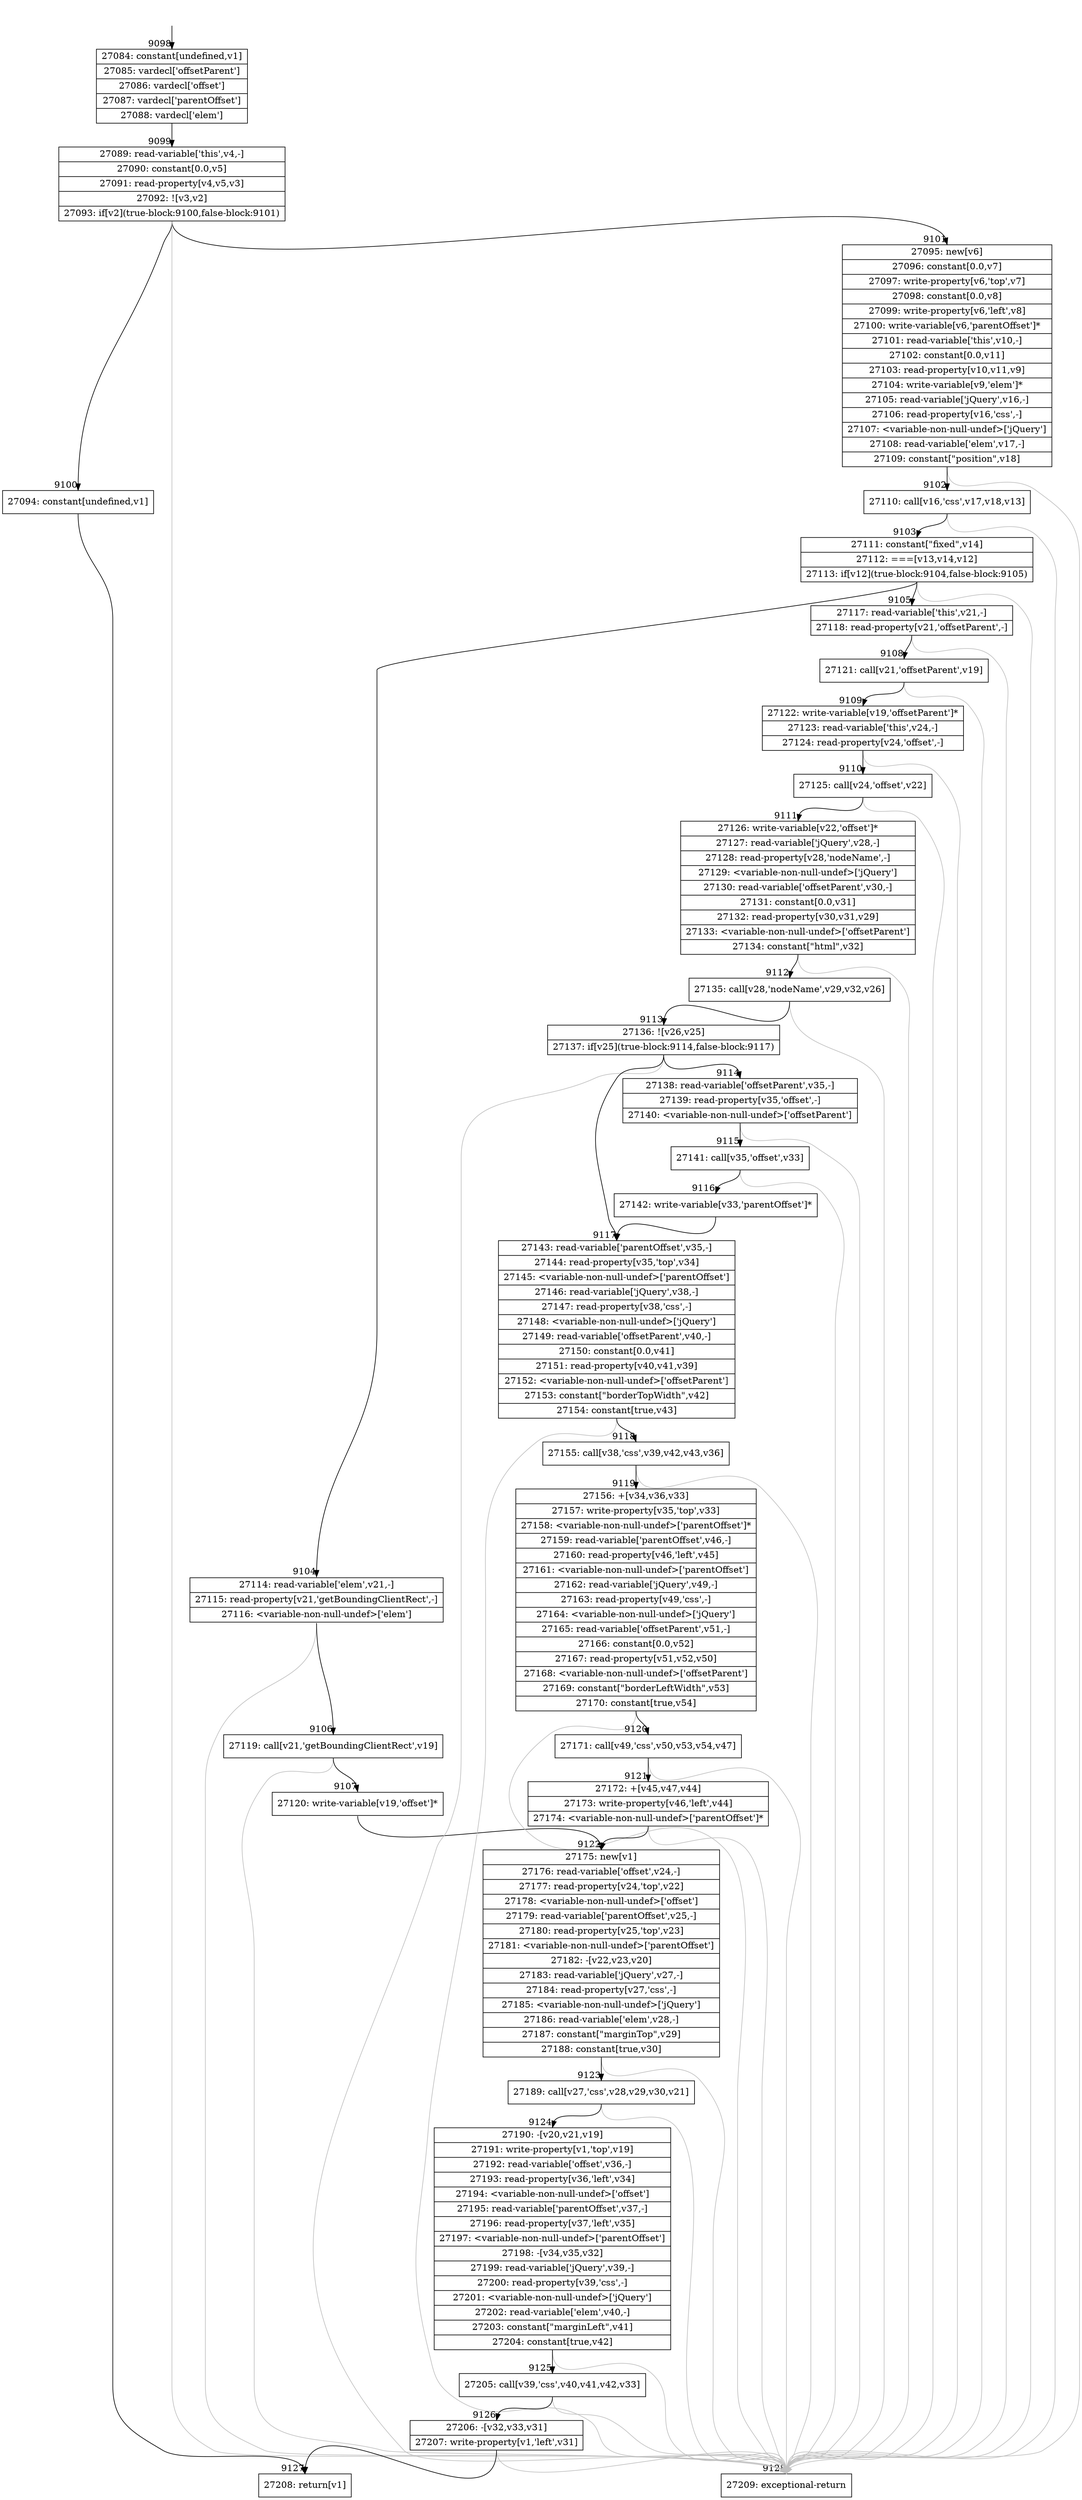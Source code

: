 digraph {
rankdir="TD"
BB_entry567[shape=none,label=""];
BB_entry567 -> BB9098 [tailport=s, headport=n, headlabel="    9098"]
BB9098 [shape=record label="{27084: constant[undefined,v1]|27085: vardecl['offsetParent']|27086: vardecl['offset']|27087: vardecl['parentOffset']|27088: vardecl['elem']}" ] 
BB9098 -> BB9099 [tailport=s, headport=n, headlabel="      9099"]
BB9099 [shape=record label="{27089: read-variable['this',v4,-]|27090: constant[0.0,v5]|27091: read-property[v4,v5,v3]|27092: ![v3,v2]|27093: if[v2](true-block:9100,false-block:9101)}" ] 
BB9099 -> BB9100 [tailport=s, headport=n, headlabel="      9100"]
BB9099 -> BB9101 [tailport=s, headport=n, headlabel="      9101"]
BB9099 -> BB9128 [tailport=s, headport=n, color=gray, headlabel="      9128"]
BB9100 [shape=record label="{27094: constant[undefined,v1]}" ] 
BB9100 -> BB9127 [tailport=s, headport=n, headlabel="      9127"]
BB9101 [shape=record label="{27095: new[v6]|27096: constant[0.0,v7]|27097: write-property[v6,'top',v7]|27098: constant[0.0,v8]|27099: write-property[v6,'left',v8]|27100: write-variable[v6,'parentOffset']*|27101: read-variable['this',v10,-]|27102: constant[0.0,v11]|27103: read-property[v10,v11,v9]|27104: write-variable[v9,'elem']*|27105: read-variable['jQuery',v16,-]|27106: read-property[v16,'css',-]|27107: \<variable-non-null-undef\>['jQuery']|27108: read-variable['elem',v17,-]|27109: constant[\"position\",v18]}" ] 
BB9101 -> BB9102 [tailport=s, headport=n, headlabel="      9102"]
BB9101 -> BB9128 [tailport=s, headport=n, color=gray]
BB9102 [shape=record label="{27110: call[v16,'css',v17,v18,v13]}" ] 
BB9102 -> BB9103 [tailport=s, headport=n, headlabel="      9103"]
BB9102 -> BB9128 [tailport=s, headport=n, color=gray]
BB9103 [shape=record label="{27111: constant[\"fixed\",v14]|27112: ===[v13,v14,v12]|27113: if[v12](true-block:9104,false-block:9105)}" ] 
BB9103 -> BB9104 [tailport=s, headport=n, headlabel="      9104"]
BB9103 -> BB9105 [tailport=s, headport=n, headlabel="      9105"]
BB9103 -> BB9128 [tailport=s, headport=n, color=gray]
BB9104 [shape=record label="{27114: read-variable['elem',v21,-]|27115: read-property[v21,'getBoundingClientRect',-]|27116: \<variable-non-null-undef\>['elem']}" ] 
BB9104 -> BB9106 [tailport=s, headport=n, headlabel="      9106"]
BB9104 -> BB9128 [tailport=s, headport=n, color=gray]
BB9105 [shape=record label="{27117: read-variable['this',v21,-]|27118: read-property[v21,'offsetParent',-]}" ] 
BB9105 -> BB9108 [tailport=s, headport=n, headlabel="      9108"]
BB9105 -> BB9128 [tailport=s, headport=n, color=gray]
BB9106 [shape=record label="{27119: call[v21,'getBoundingClientRect',v19]}" ] 
BB9106 -> BB9107 [tailport=s, headport=n, headlabel="      9107"]
BB9106 -> BB9128 [tailport=s, headport=n, color=gray]
BB9107 [shape=record label="{27120: write-variable[v19,'offset']*}" ] 
BB9107 -> BB9122 [tailport=s, headport=n, headlabel="      9122"]
BB9108 [shape=record label="{27121: call[v21,'offsetParent',v19]}" ] 
BB9108 -> BB9109 [tailport=s, headport=n, headlabel="      9109"]
BB9108 -> BB9128 [tailport=s, headport=n, color=gray]
BB9109 [shape=record label="{27122: write-variable[v19,'offsetParent']*|27123: read-variable['this',v24,-]|27124: read-property[v24,'offset',-]}" ] 
BB9109 -> BB9110 [tailport=s, headport=n, headlabel="      9110"]
BB9109 -> BB9128 [tailport=s, headport=n, color=gray]
BB9110 [shape=record label="{27125: call[v24,'offset',v22]}" ] 
BB9110 -> BB9111 [tailport=s, headport=n, headlabel="      9111"]
BB9110 -> BB9128 [tailport=s, headport=n, color=gray]
BB9111 [shape=record label="{27126: write-variable[v22,'offset']*|27127: read-variable['jQuery',v28,-]|27128: read-property[v28,'nodeName',-]|27129: \<variable-non-null-undef\>['jQuery']|27130: read-variable['offsetParent',v30,-]|27131: constant[0.0,v31]|27132: read-property[v30,v31,v29]|27133: \<variable-non-null-undef\>['offsetParent']|27134: constant[\"html\",v32]}" ] 
BB9111 -> BB9112 [tailport=s, headport=n, headlabel="      9112"]
BB9111 -> BB9128 [tailport=s, headport=n, color=gray]
BB9112 [shape=record label="{27135: call[v28,'nodeName',v29,v32,v26]}" ] 
BB9112 -> BB9113 [tailport=s, headport=n, headlabel="      9113"]
BB9112 -> BB9128 [tailport=s, headport=n, color=gray]
BB9113 [shape=record label="{27136: ![v26,v25]|27137: if[v25](true-block:9114,false-block:9117)}" ] 
BB9113 -> BB9114 [tailport=s, headport=n, headlabel="      9114"]
BB9113 -> BB9117 [tailport=s, headport=n, headlabel="      9117"]
BB9113 -> BB9128 [tailport=s, headport=n, color=gray]
BB9114 [shape=record label="{27138: read-variable['offsetParent',v35,-]|27139: read-property[v35,'offset',-]|27140: \<variable-non-null-undef\>['offsetParent']}" ] 
BB9114 -> BB9115 [tailport=s, headport=n, headlabel="      9115"]
BB9114 -> BB9128 [tailport=s, headport=n, color=gray]
BB9115 [shape=record label="{27141: call[v35,'offset',v33]}" ] 
BB9115 -> BB9116 [tailport=s, headport=n, headlabel="      9116"]
BB9115 -> BB9128 [tailport=s, headport=n, color=gray]
BB9116 [shape=record label="{27142: write-variable[v33,'parentOffset']*}" ] 
BB9116 -> BB9117 [tailport=s, headport=n]
BB9117 [shape=record label="{27143: read-variable['parentOffset',v35,-]|27144: read-property[v35,'top',v34]|27145: \<variable-non-null-undef\>['parentOffset']|27146: read-variable['jQuery',v38,-]|27147: read-property[v38,'css',-]|27148: \<variable-non-null-undef\>['jQuery']|27149: read-variable['offsetParent',v40,-]|27150: constant[0.0,v41]|27151: read-property[v40,v41,v39]|27152: \<variable-non-null-undef\>['offsetParent']|27153: constant[\"borderTopWidth\",v42]|27154: constant[true,v43]}" ] 
BB9117 -> BB9118 [tailport=s, headport=n, headlabel="      9118"]
BB9117 -> BB9128 [tailport=s, headport=n, color=gray]
BB9118 [shape=record label="{27155: call[v38,'css',v39,v42,v43,v36]}" ] 
BB9118 -> BB9119 [tailport=s, headport=n, headlabel="      9119"]
BB9118 -> BB9128 [tailport=s, headport=n, color=gray]
BB9119 [shape=record label="{27156: +[v34,v36,v33]|27157: write-property[v35,'top',v33]|27158: \<variable-non-null-undef\>['parentOffset']*|27159: read-variable['parentOffset',v46,-]|27160: read-property[v46,'left',v45]|27161: \<variable-non-null-undef\>['parentOffset']|27162: read-variable['jQuery',v49,-]|27163: read-property[v49,'css',-]|27164: \<variable-non-null-undef\>['jQuery']|27165: read-variable['offsetParent',v51,-]|27166: constant[0.0,v52]|27167: read-property[v51,v52,v50]|27168: \<variable-non-null-undef\>['offsetParent']|27169: constant[\"borderLeftWidth\",v53]|27170: constant[true,v54]}" ] 
BB9119 -> BB9120 [tailport=s, headport=n, headlabel="      9120"]
BB9119 -> BB9128 [tailport=s, headport=n, color=gray]
BB9120 [shape=record label="{27171: call[v49,'css',v50,v53,v54,v47]}" ] 
BB9120 -> BB9121 [tailport=s, headport=n, headlabel="      9121"]
BB9120 -> BB9128 [tailport=s, headport=n, color=gray]
BB9121 [shape=record label="{27172: +[v45,v47,v44]|27173: write-property[v46,'left',v44]|27174: \<variable-non-null-undef\>['parentOffset']*}" ] 
BB9121 -> BB9122 [tailport=s, headport=n]
BB9121 -> BB9128 [tailport=s, headport=n, color=gray]
BB9122 [shape=record label="{27175: new[v1]|27176: read-variable['offset',v24,-]|27177: read-property[v24,'top',v22]|27178: \<variable-non-null-undef\>['offset']|27179: read-variable['parentOffset',v25,-]|27180: read-property[v25,'top',v23]|27181: \<variable-non-null-undef\>['parentOffset']|27182: -[v22,v23,v20]|27183: read-variable['jQuery',v27,-]|27184: read-property[v27,'css',-]|27185: \<variable-non-null-undef\>['jQuery']|27186: read-variable['elem',v28,-]|27187: constant[\"marginTop\",v29]|27188: constant[true,v30]}" ] 
BB9122 -> BB9123 [tailport=s, headport=n, headlabel="      9123"]
BB9122 -> BB9128 [tailport=s, headport=n, color=gray]
BB9123 [shape=record label="{27189: call[v27,'css',v28,v29,v30,v21]}" ] 
BB9123 -> BB9124 [tailport=s, headport=n, headlabel="      9124"]
BB9123 -> BB9128 [tailport=s, headport=n, color=gray]
BB9124 [shape=record label="{27190: -[v20,v21,v19]|27191: write-property[v1,'top',v19]|27192: read-variable['offset',v36,-]|27193: read-property[v36,'left',v34]|27194: \<variable-non-null-undef\>['offset']|27195: read-variable['parentOffset',v37,-]|27196: read-property[v37,'left',v35]|27197: \<variable-non-null-undef\>['parentOffset']|27198: -[v34,v35,v32]|27199: read-variable['jQuery',v39,-]|27200: read-property[v39,'css',-]|27201: \<variable-non-null-undef\>['jQuery']|27202: read-variable['elem',v40,-]|27203: constant[\"marginLeft\",v41]|27204: constant[true,v42]}" ] 
BB9124 -> BB9125 [tailport=s, headport=n, headlabel="      9125"]
BB9124 -> BB9128 [tailport=s, headport=n, color=gray]
BB9125 [shape=record label="{27205: call[v39,'css',v40,v41,v42,v33]}" ] 
BB9125 -> BB9126 [tailport=s, headport=n, headlabel="      9126"]
BB9125 -> BB9128 [tailport=s, headport=n, color=gray]
BB9126 [shape=record label="{27206: -[v32,v33,v31]|27207: write-property[v1,'left',v31]}" ] 
BB9126 -> BB9127 [tailport=s, headport=n]
BB9126 -> BB9128 [tailport=s, headport=n, color=gray]
BB9127 [shape=record label="{27208: return[v1]}" ] 
BB9128 [shape=record label="{27209: exceptional-return}" ] 
}
